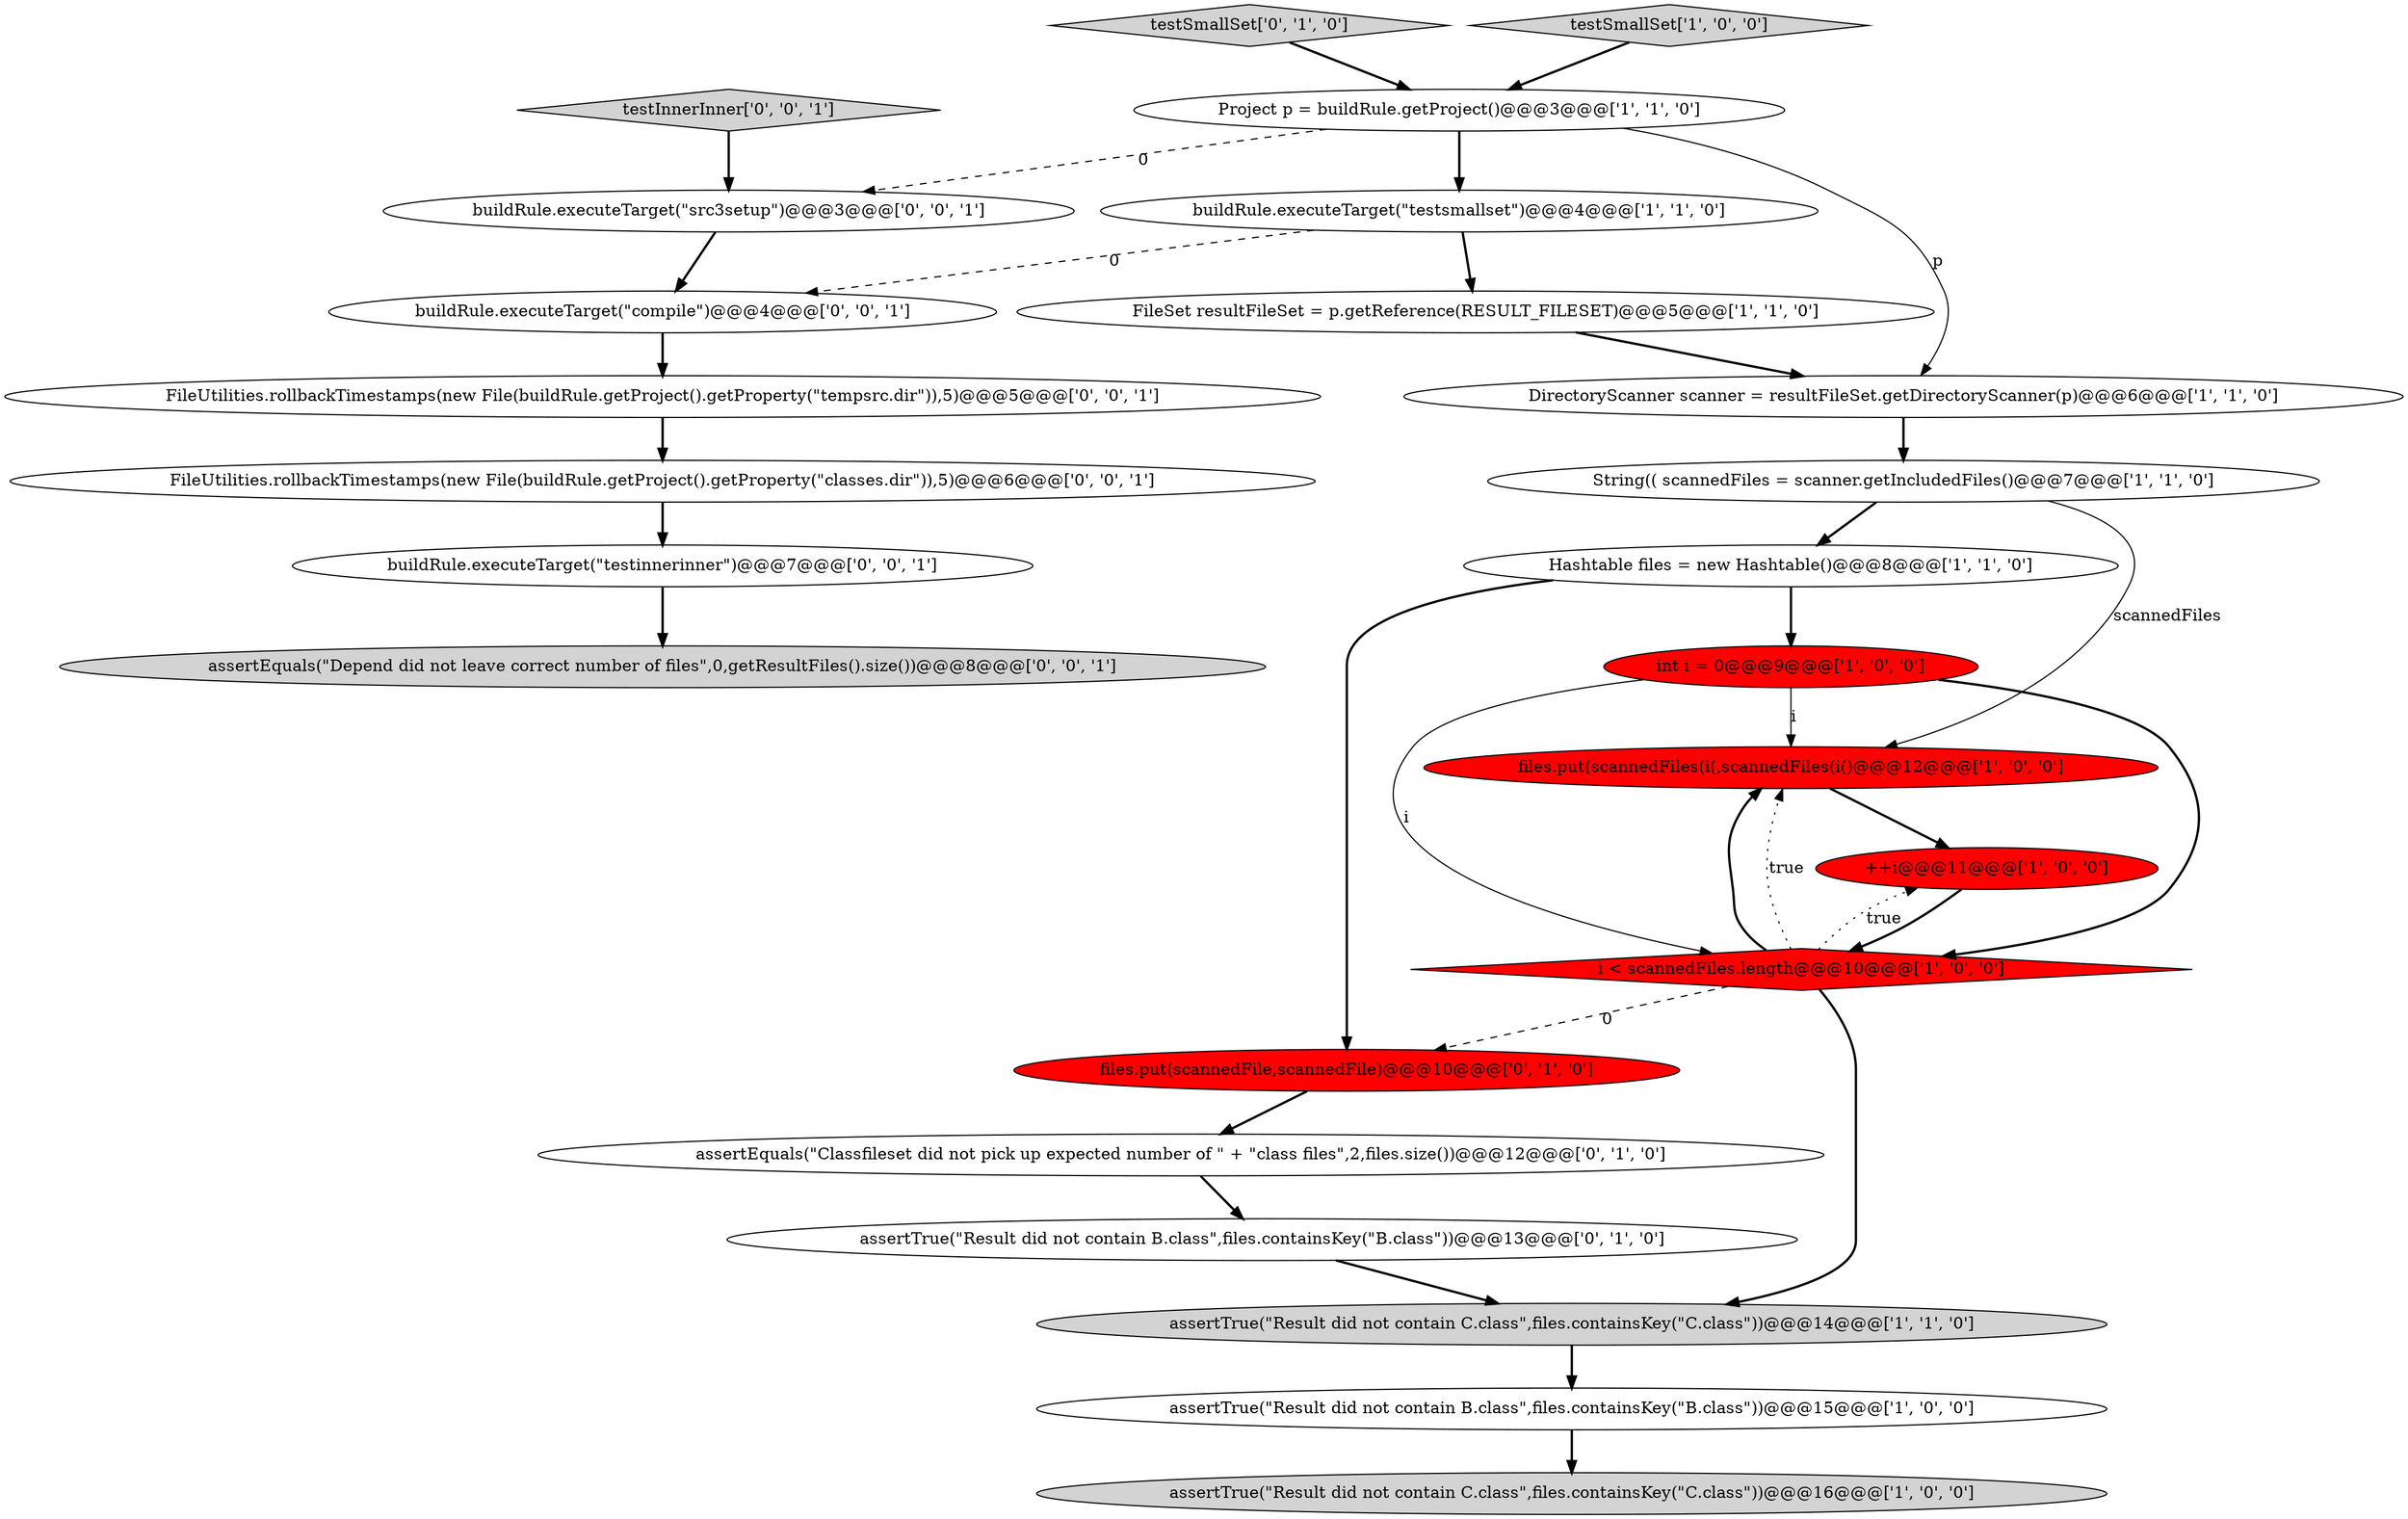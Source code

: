 digraph {
13 [style = filled, label = "Project p = buildRule.getProject()@@@3@@@['1', '1', '0']", fillcolor = white, shape = ellipse image = "AAA0AAABBB1BBB"];
4 [style = filled, label = "FileSet resultFileSet = p.getReference(RESULT_FILESET)@@@5@@@['1', '1', '0']", fillcolor = white, shape = ellipse image = "AAA0AAABBB1BBB"];
7 [style = filled, label = "assertTrue(\"Result did not contain C.class\",files.containsKey(\"C.class\"))@@@14@@@['1', '1', '0']", fillcolor = lightgray, shape = ellipse image = "AAA0AAABBB1BBB"];
22 [style = filled, label = "buildRule.executeTarget(\"compile\")@@@4@@@['0', '0', '1']", fillcolor = white, shape = ellipse image = "AAA0AAABBB3BBB"];
21 [style = filled, label = "FileUtilities.rollbackTimestamps(new File(buildRule.getProject().getProperty(\"tempsrc.dir\")),5)@@@5@@@['0', '0', '1']", fillcolor = white, shape = ellipse image = "AAA0AAABBB3BBB"];
24 [style = filled, label = "buildRule.executeTarget(\"src3setup\")@@@3@@@['0', '0', '1']", fillcolor = white, shape = ellipse image = "AAA0AAABBB3BBB"];
19 [style = filled, label = "assertEquals(\"Depend did not leave correct number of files\",0,getResultFiles().size())@@@8@@@['0', '0', '1']", fillcolor = lightgray, shape = ellipse image = "AAA0AAABBB3BBB"];
23 [style = filled, label = "buildRule.executeTarget(\"testinnerinner\")@@@7@@@['0', '0', '1']", fillcolor = white, shape = ellipse image = "AAA0AAABBB3BBB"];
15 [style = filled, label = "files.put(scannedFile,scannedFile)@@@10@@@['0', '1', '0']", fillcolor = red, shape = ellipse image = "AAA1AAABBB2BBB"];
6 [style = filled, label = "int i = 0@@@9@@@['1', '0', '0']", fillcolor = red, shape = ellipse image = "AAA1AAABBB1BBB"];
8 [style = filled, label = "Hashtable files = new Hashtable()@@@8@@@['1', '1', '0']", fillcolor = white, shape = ellipse image = "AAA0AAABBB1BBB"];
0 [style = filled, label = "buildRule.executeTarget(\"testsmallset\")@@@4@@@['1', '1', '0']", fillcolor = white, shape = ellipse image = "AAA0AAABBB1BBB"];
16 [style = filled, label = "testSmallSet['0', '1', '0']", fillcolor = lightgray, shape = diamond image = "AAA0AAABBB2BBB"];
20 [style = filled, label = "FileUtilities.rollbackTimestamps(new File(buildRule.getProject().getProperty(\"classes.dir\")),5)@@@6@@@['0', '0', '1']", fillcolor = white, shape = ellipse image = "AAA0AAABBB3BBB"];
5 [style = filled, label = "assertTrue(\"Result did not contain C.class\",files.containsKey(\"C.class\"))@@@16@@@['1', '0', '0']", fillcolor = lightgray, shape = ellipse image = "AAA0AAABBB1BBB"];
10 [style = filled, label = "testSmallSet['1', '0', '0']", fillcolor = lightgray, shape = diamond image = "AAA0AAABBB1BBB"];
2 [style = filled, label = "files.put(scannedFiles(i(,scannedFiles(i()@@@12@@@['1', '0', '0']", fillcolor = red, shape = ellipse image = "AAA1AAABBB1BBB"];
11 [style = filled, label = "DirectoryScanner scanner = resultFileSet.getDirectoryScanner(p)@@@6@@@['1', '1', '0']", fillcolor = white, shape = ellipse image = "AAA0AAABBB1BBB"];
3 [style = filled, label = "String(( scannedFiles = scanner.getIncludedFiles()@@@7@@@['1', '1', '0']", fillcolor = white, shape = ellipse image = "AAA0AAABBB1BBB"];
9 [style = filled, label = "++i@@@11@@@['1', '0', '0']", fillcolor = red, shape = ellipse image = "AAA1AAABBB1BBB"];
17 [style = filled, label = "assertEquals(\"Classfileset did not pick up expected number of \" + \"class files\",2,files.size())@@@12@@@['0', '1', '0']", fillcolor = white, shape = ellipse image = "AAA0AAABBB2BBB"];
14 [style = filled, label = "assertTrue(\"Result did not contain B.class\",files.containsKey(\"B.class\"))@@@13@@@['0', '1', '0']", fillcolor = white, shape = ellipse image = "AAA0AAABBB2BBB"];
18 [style = filled, label = "testInnerInner['0', '0', '1']", fillcolor = lightgray, shape = diamond image = "AAA0AAABBB3BBB"];
12 [style = filled, label = "assertTrue(\"Result did not contain B.class\",files.containsKey(\"B.class\"))@@@15@@@['1', '0', '0']", fillcolor = white, shape = ellipse image = "AAA0AAABBB1BBB"];
1 [style = filled, label = "i < scannedFiles.length@@@10@@@['1', '0', '0']", fillcolor = red, shape = diamond image = "AAA1AAABBB1BBB"];
6->1 [style = solid, label="i"];
16->13 [style = bold, label=""];
18->24 [style = bold, label=""];
8->15 [style = bold, label=""];
12->5 [style = bold, label=""];
7->12 [style = bold, label=""];
3->2 [style = solid, label="scannedFiles"];
1->15 [style = dashed, label="0"];
22->21 [style = bold, label=""];
8->6 [style = bold, label=""];
2->9 [style = bold, label=""];
24->22 [style = bold, label=""];
1->7 [style = bold, label=""];
0->22 [style = dashed, label="0"];
14->7 [style = bold, label=""];
6->1 [style = bold, label=""];
15->17 [style = bold, label=""];
13->24 [style = dashed, label="0"];
6->2 [style = solid, label="i"];
21->20 [style = bold, label=""];
20->23 [style = bold, label=""];
10->13 [style = bold, label=""];
11->3 [style = bold, label=""];
0->4 [style = bold, label=""];
17->14 [style = bold, label=""];
3->8 [style = bold, label=""];
23->19 [style = bold, label=""];
1->9 [style = dotted, label="true"];
13->11 [style = solid, label="p"];
1->2 [style = bold, label=""];
9->1 [style = bold, label=""];
4->11 [style = bold, label=""];
1->2 [style = dotted, label="true"];
13->0 [style = bold, label=""];
}
